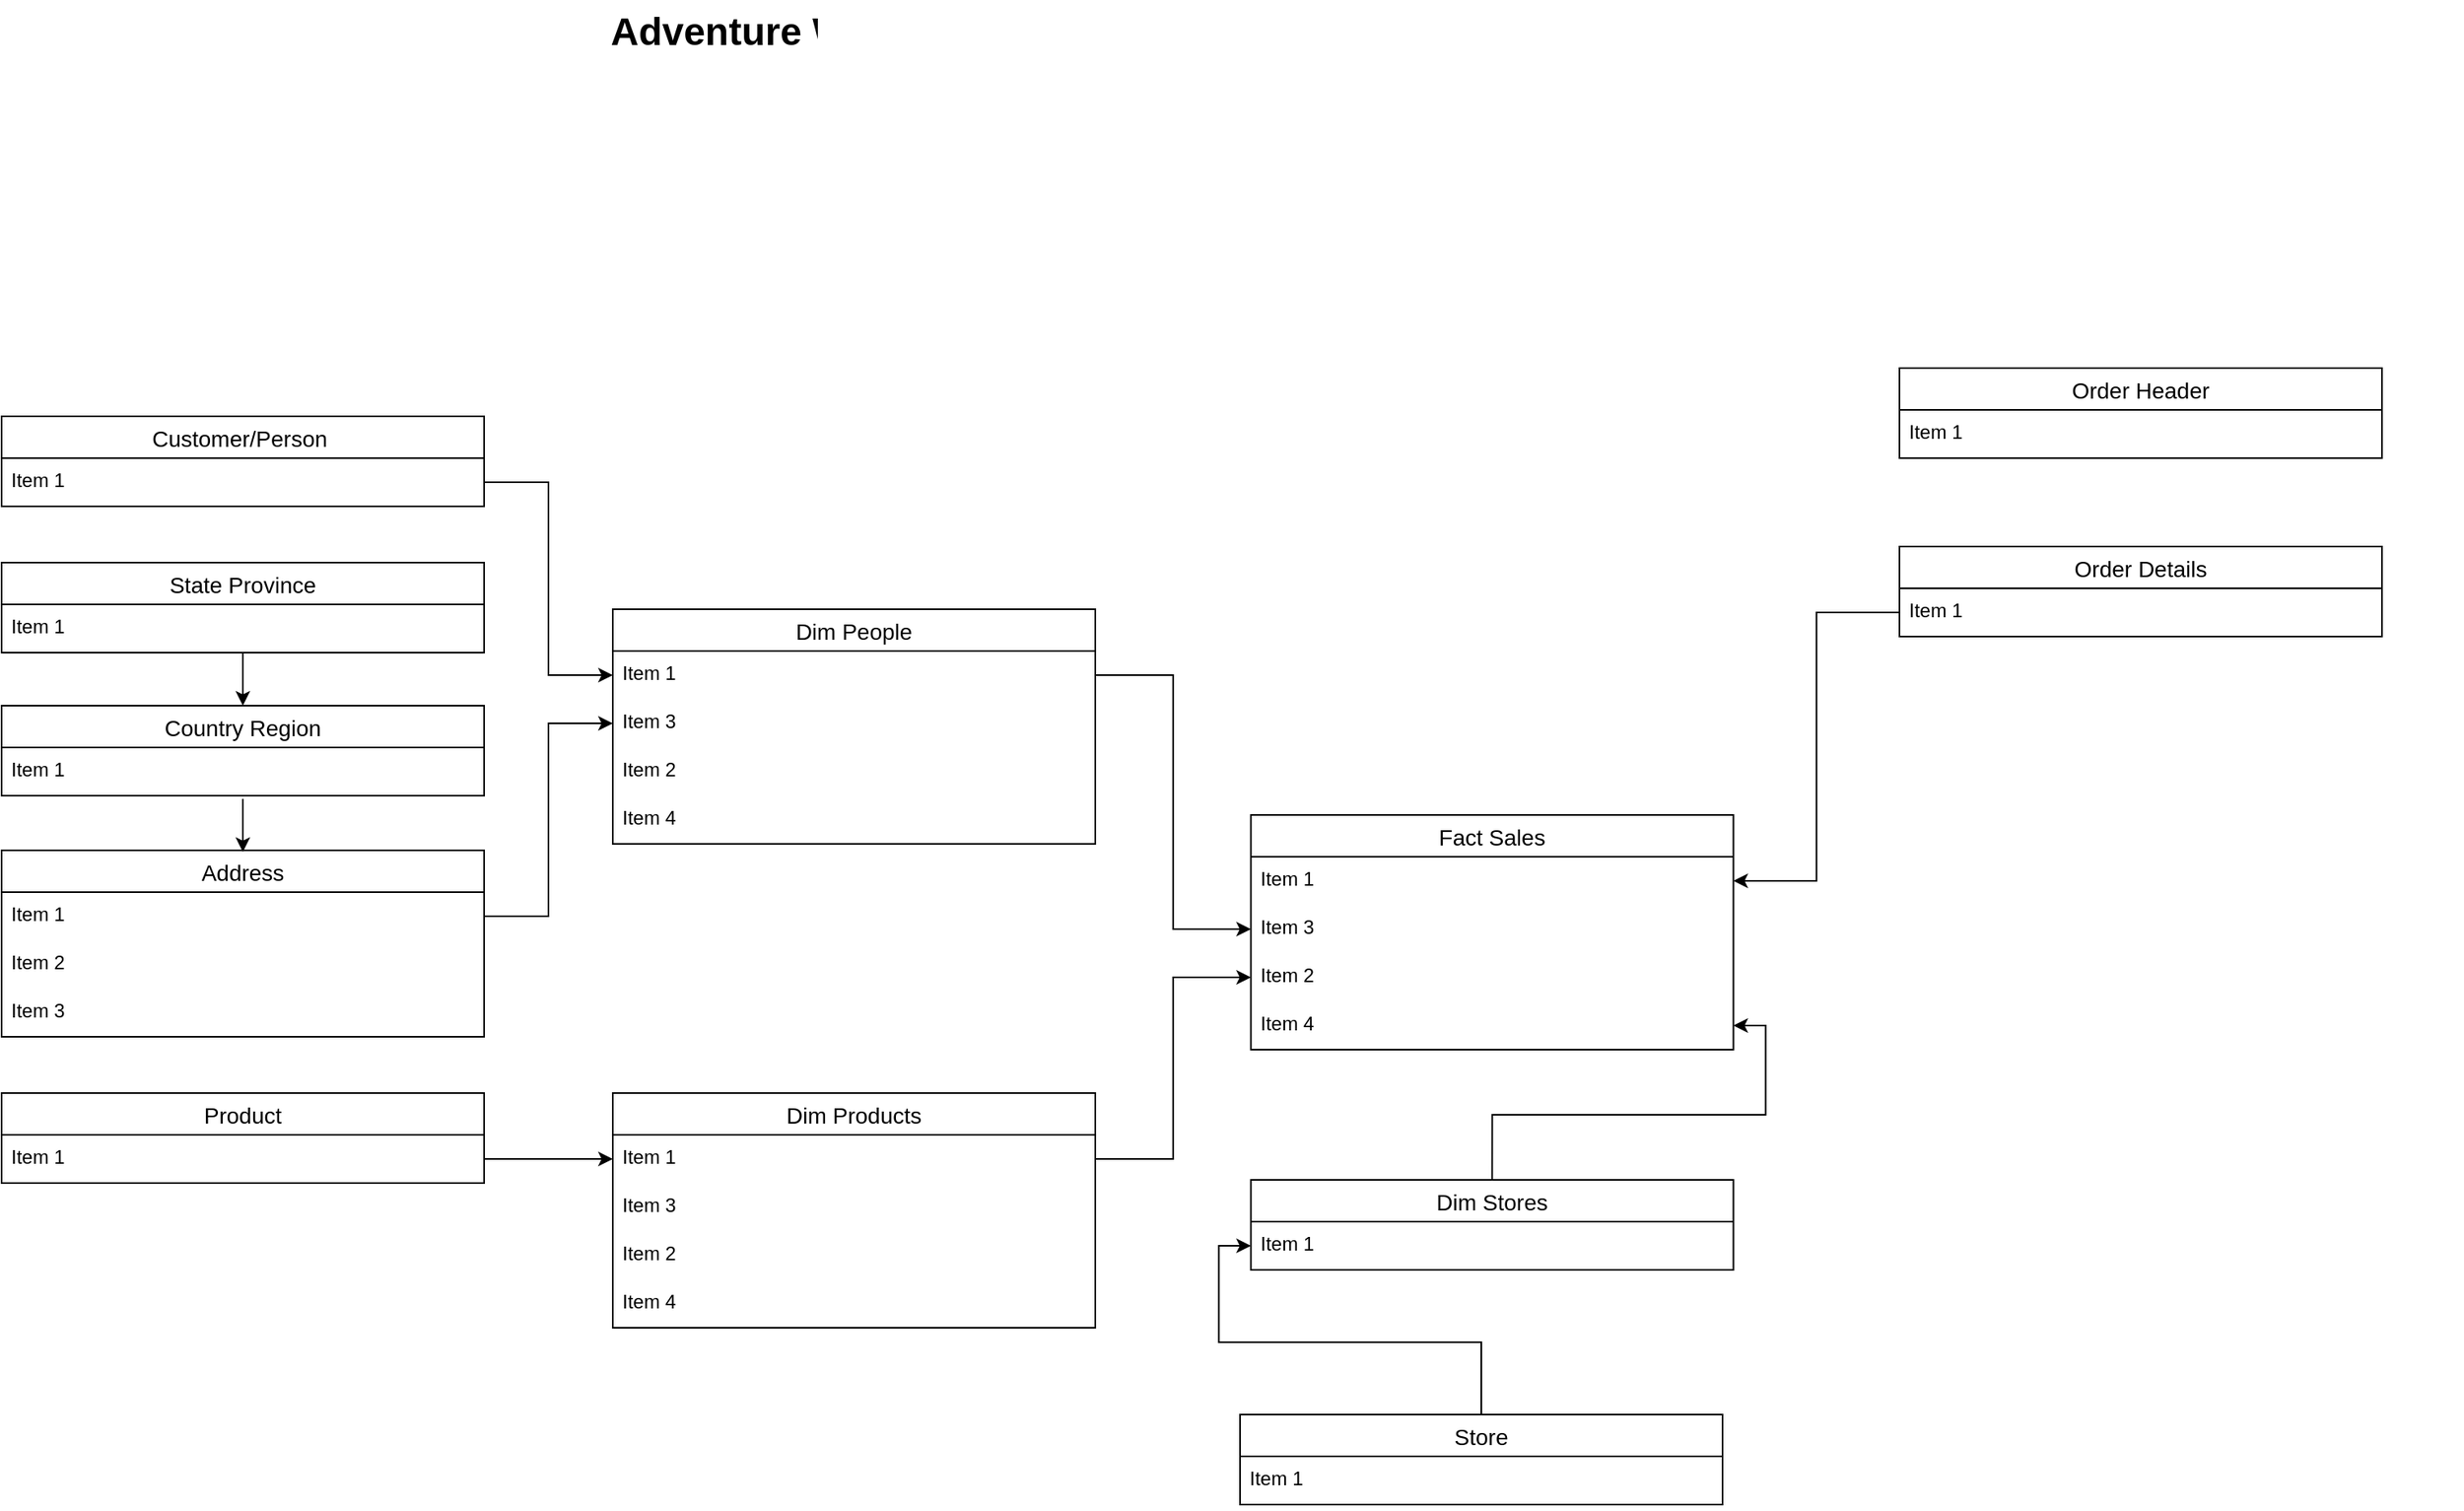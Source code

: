 <mxfile version="20.8.15" type="github">
  <diagram name="Page-1" id="929967ad-93f9-6ef4-fab6-5d389245f69c">
    <mxGraphModel dx="1600" dy="1091" grid="1" gridSize="10" guides="1" tooltips="1" connect="1" arrows="1" fold="1" page="1" pageScale="1.5" pageWidth="1169" pageHeight="826" background="none" math="0" shadow="0">
      <root>
        <mxCell id="0" style=";html=1;" />
        <mxCell id="1" style=";html=1;" parent="0" />
        <mxCell id="1672d66443f91eb5-23" value="Adventure Works - Diagrama Conceitual do Data Warehouse - Vendas" style="text;strokeColor=none;fillColor=none;html=1;fontSize=24;fontStyle=1;verticalAlign=middle;align=center;" parent="1" vertex="1">
          <mxGeometry x="120" y="40" width="1510" height="40" as="geometry" />
        </mxCell>
        <mxCell id="FxJiaOS-in8cvKVXIkGy-2" value="Dim People" style="swimlane;fontStyle=0;childLayout=stackLayout;horizontal=1;startSize=26;horizontalStack=0;resizeParent=1;resizeParentMax=0;resizeLast=0;collapsible=1;marginBottom=0;align=center;fontSize=14;" vertex="1" parent="1">
          <mxGeometry x="480" y="419" width="300" height="146" as="geometry" />
        </mxCell>
        <mxCell id="FxJiaOS-in8cvKVXIkGy-3" value="Item 1" style="text;strokeColor=none;fillColor=none;spacingLeft=4;spacingRight=4;overflow=hidden;rotatable=0;points=[[0,0.5],[1,0.5]];portConstraint=eastwest;fontSize=12;" vertex="1" parent="FxJiaOS-in8cvKVXIkGy-2">
          <mxGeometry y="26" width="300" height="30" as="geometry" />
        </mxCell>
        <mxCell id="FxJiaOS-in8cvKVXIkGy-26" value="Item 3" style="text;strokeColor=none;fillColor=none;spacingLeft=4;spacingRight=4;overflow=hidden;rotatable=0;points=[[0,0.5],[1,0.5]];portConstraint=eastwest;fontSize=12;" vertex="1" parent="FxJiaOS-in8cvKVXIkGy-2">
          <mxGeometry y="56" width="300" height="30" as="geometry" />
        </mxCell>
        <mxCell id="FxJiaOS-in8cvKVXIkGy-4" value="Item 2" style="text;strokeColor=none;fillColor=none;spacingLeft=4;spacingRight=4;overflow=hidden;rotatable=0;points=[[0,0.5],[1,0.5]];portConstraint=eastwest;fontSize=12;" vertex="1" parent="FxJiaOS-in8cvKVXIkGy-2">
          <mxGeometry y="86" width="300" height="30" as="geometry" />
        </mxCell>
        <mxCell id="FxJiaOS-in8cvKVXIkGy-5" value="Item 4" style="text;strokeColor=none;fillColor=none;spacingLeft=4;spacingRight=4;overflow=hidden;rotatable=0;points=[[0,0.5],[1,0.5]];portConstraint=eastwest;fontSize=12;" vertex="1" parent="FxJiaOS-in8cvKVXIkGy-2">
          <mxGeometry y="116" width="300" height="30" as="geometry" />
        </mxCell>
        <mxCell id="FxJiaOS-in8cvKVXIkGy-6" value="Customer/Person " style="swimlane;fontStyle=0;childLayout=stackLayout;horizontal=1;startSize=26;horizontalStack=0;resizeParent=1;resizeParentMax=0;resizeLast=0;collapsible=1;marginBottom=0;align=center;fontSize=14;" vertex="1" parent="1">
          <mxGeometry x="100" y="299" width="300" height="56" as="geometry" />
        </mxCell>
        <mxCell id="FxJiaOS-in8cvKVXIkGy-7" value="Item 1" style="text;strokeColor=none;fillColor=none;spacingLeft=4;spacingRight=4;overflow=hidden;rotatable=0;points=[[0,0.5],[1,0.5]];portConstraint=eastwest;fontSize=12;" vertex="1" parent="FxJiaOS-in8cvKVXIkGy-6">
          <mxGeometry y="26" width="300" height="30" as="geometry" />
        </mxCell>
        <mxCell id="FxJiaOS-in8cvKVXIkGy-60" value="" style="edgeStyle=orthogonalEdgeStyle;rounded=0;orthogonalLoop=1;jettySize=auto;html=1;entryX=0.5;entryY=0;entryDx=0;entryDy=0;" edge="1" parent="1" source="FxJiaOS-in8cvKVXIkGy-10" target="FxJiaOS-in8cvKVXIkGy-14">
          <mxGeometry relative="1" as="geometry" />
        </mxCell>
        <mxCell id="FxJiaOS-in8cvKVXIkGy-10" value="State Province" style="swimlane;fontStyle=0;childLayout=stackLayout;horizontal=1;startSize=26;horizontalStack=0;resizeParent=1;resizeParentMax=0;resizeLast=0;collapsible=1;marginBottom=0;align=center;fontSize=14;" vertex="1" parent="1">
          <mxGeometry x="100" y="390" width="300" height="56" as="geometry" />
        </mxCell>
        <mxCell id="FxJiaOS-in8cvKVXIkGy-11" value="Item 1" style="text;strokeColor=none;fillColor=none;spacingLeft=4;spacingRight=4;overflow=hidden;rotatable=0;points=[[0,0.5],[1,0.5]];portConstraint=eastwest;fontSize=12;" vertex="1" parent="FxJiaOS-in8cvKVXIkGy-10">
          <mxGeometry y="26" width="300" height="30" as="geometry" />
        </mxCell>
        <mxCell id="FxJiaOS-in8cvKVXIkGy-14" value="Country Region" style="swimlane;fontStyle=0;childLayout=stackLayout;horizontal=1;startSize=26;horizontalStack=0;resizeParent=1;resizeParentMax=0;resizeLast=0;collapsible=1;marginBottom=0;align=center;fontSize=14;" vertex="1" parent="1">
          <mxGeometry x="100" y="479" width="300" height="56" as="geometry" />
        </mxCell>
        <mxCell id="FxJiaOS-in8cvKVXIkGy-15" value="Item 1" style="text;strokeColor=none;fillColor=none;spacingLeft=4;spacingRight=4;overflow=hidden;rotatable=0;points=[[0,0.5],[1,0.5]];portConstraint=eastwest;fontSize=12;" vertex="1" parent="FxJiaOS-in8cvKVXIkGy-14">
          <mxGeometry y="26" width="300" height="30" as="geometry" />
        </mxCell>
        <mxCell id="FxJiaOS-in8cvKVXIkGy-18" value="Address" style="swimlane;fontStyle=0;childLayout=stackLayout;horizontal=1;startSize=26;horizontalStack=0;resizeParent=1;resizeParentMax=0;resizeLast=0;collapsible=1;marginBottom=0;align=center;fontSize=14;" vertex="1" parent="1">
          <mxGeometry x="100" y="569" width="300" height="116" as="geometry" />
        </mxCell>
        <mxCell id="FxJiaOS-in8cvKVXIkGy-19" value="Item 1" style="text;strokeColor=none;fillColor=none;spacingLeft=4;spacingRight=4;overflow=hidden;rotatable=0;points=[[0,0.5],[1,0.5]];portConstraint=eastwest;fontSize=12;" vertex="1" parent="FxJiaOS-in8cvKVXIkGy-18">
          <mxGeometry y="26" width="300" height="30" as="geometry" />
        </mxCell>
        <mxCell id="FxJiaOS-in8cvKVXIkGy-20" value="Item 2" style="text;strokeColor=none;fillColor=none;spacingLeft=4;spacingRight=4;overflow=hidden;rotatable=0;points=[[0,0.5],[1,0.5]];portConstraint=eastwest;fontSize=12;" vertex="1" parent="FxJiaOS-in8cvKVXIkGy-18">
          <mxGeometry y="56" width="300" height="30" as="geometry" />
        </mxCell>
        <mxCell id="FxJiaOS-in8cvKVXIkGy-21" value="Item 3" style="text;strokeColor=none;fillColor=none;spacingLeft=4;spacingRight=4;overflow=hidden;rotatable=0;points=[[0,0.5],[1,0.5]];portConstraint=eastwest;fontSize=12;" vertex="1" parent="FxJiaOS-in8cvKVXIkGy-18">
          <mxGeometry y="86" width="300" height="30" as="geometry" />
        </mxCell>
        <mxCell id="FxJiaOS-in8cvKVXIkGy-28" style="edgeStyle=orthogonalEdgeStyle;rounded=0;orthogonalLoop=1;jettySize=auto;html=1;" edge="1" parent="1" source="FxJiaOS-in8cvKVXIkGy-7" target="FxJiaOS-in8cvKVXIkGy-3">
          <mxGeometry relative="1" as="geometry" />
        </mxCell>
        <mxCell id="FxJiaOS-in8cvKVXIkGy-41" style="edgeStyle=orthogonalEdgeStyle;rounded=0;orthogonalLoop=1;jettySize=auto;html=1;exitX=1;exitY=0.5;exitDx=0;exitDy=0;" edge="1" parent="1" source="FxJiaOS-in8cvKVXIkGy-35" target="FxJiaOS-in8cvKVXIkGy-37">
          <mxGeometry relative="1" as="geometry" />
        </mxCell>
        <mxCell id="FxJiaOS-in8cvKVXIkGy-34" value="Product" style="swimlane;fontStyle=0;childLayout=stackLayout;horizontal=1;startSize=26;horizontalStack=0;resizeParent=1;resizeParentMax=0;resizeLast=0;collapsible=1;marginBottom=0;align=center;fontSize=14;" vertex="1" parent="1">
          <mxGeometry x="100" y="720" width="300" height="56" as="geometry" />
        </mxCell>
        <mxCell id="FxJiaOS-in8cvKVXIkGy-35" value="Item 1" style="text;strokeColor=none;fillColor=none;spacingLeft=4;spacingRight=4;overflow=hidden;rotatable=0;points=[[0,0.5],[1,0.5]];portConstraint=eastwest;fontSize=12;" vertex="1" parent="FxJiaOS-in8cvKVXIkGy-34">
          <mxGeometry y="26" width="300" height="30" as="geometry" />
        </mxCell>
        <mxCell id="FxJiaOS-in8cvKVXIkGy-36" value="Dim Products" style="swimlane;fontStyle=0;childLayout=stackLayout;horizontal=1;startSize=26;horizontalStack=0;resizeParent=1;resizeParentMax=0;resizeLast=0;collapsible=1;marginBottom=0;align=center;fontSize=14;" vertex="1" parent="1">
          <mxGeometry x="480" y="720" width="300" height="146" as="geometry" />
        </mxCell>
        <mxCell id="FxJiaOS-in8cvKVXIkGy-37" value="Item 1" style="text;strokeColor=none;fillColor=none;spacingLeft=4;spacingRight=4;overflow=hidden;rotatable=0;points=[[0,0.5],[1,0.5]];portConstraint=eastwest;fontSize=12;" vertex="1" parent="FxJiaOS-in8cvKVXIkGy-36">
          <mxGeometry y="26" width="300" height="30" as="geometry" />
        </mxCell>
        <mxCell id="FxJiaOS-in8cvKVXIkGy-38" value="Item 3" style="text;strokeColor=none;fillColor=none;spacingLeft=4;spacingRight=4;overflow=hidden;rotatable=0;points=[[0,0.5],[1,0.5]];portConstraint=eastwest;fontSize=12;" vertex="1" parent="FxJiaOS-in8cvKVXIkGy-36">
          <mxGeometry y="56" width="300" height="30" as="geometry" />
        </mxCell>
        <mxCell id="FxJiaOS-in8cvKVXIkGy-39" value="Item 2" style="text;strokeColor=none;fillColor=none;spacingLeft=4;spacingRight=4;overflow=hidden;rotatable=0;points=[[0,0.5],[1,0.5]];portConstraint=eastwest;fontSize=12;" vertex="1" parent="FxJiaOS-in8cvKVXIkGy-36">
          <mxGeometry y="86" width="300" height="30" as="geometry" />
        </mxCell>
        <mxCell id="FxJiaOS-in8cvKVXIkGy-40" value="Item 4" style="text;strokeColor=none;fillColor=none;spacingLeft=4;spacingRight=4;overflow=hidden;rotatable=0;points=[[0,0.5],[1,0.5]];portConstraint=eastwest;fontSize=12;" vertex="1" parent="FxJiaOS-in8cvKVXIkGy-36">
          <mxGeometry y="116" width="300" height="30" as="geometry" />
        </mxCell>
        <mxCell id="FxJiaOS-in8cvKVXIkGy-63" style="edgeStyle=orthogonalEdgeStyle;rounded=0;orthogonalLoop=1;jettySize=auto;html=1;exitX=0.5;exitY=0;exitDx=0;exitDy=0;entryX=1;entryY=0.5;entryDx=0;entryDy=0;" edge="1" parent="1" source="FxJiaOS-in8cvKVXIkGy-42" target="FxJiaOS-in8cvKVXIkGy-54">
          <mxGeometry relative="1" as="geometry" />
        </mxCell>
        <mxCell id="FxJiaOS-in8cvKVXIkGy-42" value="Dim Stores" style="swimlane;fontStyle=0;childLayout=stackLayout;horizontal=1;startSize=26;horizontalStack=0;resizeParent=1;resizeParentMax=0;resizeLast=0;collapsible=1;marginBottom=0;align=center;fontSize=14;" vertex="1" parent="1">
          <mxGeometry x="876.75" y="774" width="300" height="56" as="geometry" />
        </mxCell>
        <mxCell id="FxJiaOS-in8cvKVXIkGy-43" value="Item 1" style="text;strokeColor=none;fillColor=none;spacingLeft=4;spacingRight=4;overflow=hidden;rotatable=0;points=[[0,0.5],[1,0.5]];portConstraint=eastwest;fontSize=12;" vertex="1" parent="FxJiaOS-in8cvKVXIkGy-42">
          <mxGeometry y="26" width="300" height="30" as="geometry" />
        </mxCell>
        <mxCell id="FxJiaOS-in8cvKVXIkGy-49" style="edgeStyle=orthogonalEdgeStyle;rounded=0;orthogonalLoop=1;jettySize=auto;html=1;" edge="1" parent="1" source="FxJiaOS-in8cvKVXIkGy-47" target="FxJiaOS-in8cvKVXIkGy-43">
          <mxGeometry relative="1" as="geometry" />
        </mxCell>
        <mxCell id="FxJiaOS-in8cvKVXIkGy-47" value="Store" style="swimlane;fontStyle=0;childLayout=stackLayout;horizontal=1;startSize=26;horizontalStack=0;resizeParent=1;resizeParentMax=0;resizeLast=0;collapsible=1;marginBottom=0;align=center;fontSize=14;" vertex="1" parent="1">
          <mxGeometry x="870" y="920" width="300" height="56" as="geometry" />
        </mxCell>
        <mxCell id="FxJiaOS-in8cvKVXIkGy-48" value="Item 1" style="text;strokeColor=none;fillColor=none;spacingLeft=4;spacingRight=4;overflow=hidden;rotatable=0;points=[[0,0.5],[1,0.5]];portConstraint=eastwest;fontSize=12;" vertex="1" parent="FxJiaOS-in8cvKVXIkGy-47">
          <mxGeometry y="26" width="300" height="30" as="geometry" />
        </mxCell>
        <mxCell id="FxJiaOS-in8cvKVXIkGy-50" value="Fact Sales" style="swimlane;fontStyle=0;childLayout=stackLayout;horizontal=1;startSize=26;horizontalStack=0;resizeParent=1;resizeParentMax=0;resizeLast=0;collapsible=1;marginBottom=0;align=center;fontSize=14;" vertex="1" parent="1">
          <mxGeometry x="876.75" y="547" width="300" height="146" as="geometry" />
        </mxCell>
        <mxCell id="FxJiaOS-in8cvKVXIkGy-51" value="Item 1" style="text;strokeColor=none;fillColor=none;spacingLeft=4;spacingRight=4;overflow=hidden;rotatable=0;points=[[0,0.5],[1,0.5]];portConstraint=eastwest;fontSize=12;" vertex="1" parent="FxJiaOS-in8cvKVXIkGy-50">
          <mxGeometry y="26" width="300" height="30" as="geometry" />
        </mxCell>
        <mxCell id="FxJiaOS-in8cvKVXIkGy-52" value="Item 3" style="text;strokeColor=none;fillColor=none;spacingLeft=4;spacingRight=4;overflow=hidden;rotatable=0;points=[[0,0.5],[1,0.5]];portConstraint=eastwest;fontSize=12;" vertex="1" parent="FxJiaOS-in8cvKVXIkGy-50">
          <mxGeometry y="56" width="300" height="30" as="geometry" />
        </mxCell>
        <mxCell id="FxJiaOS-in8cvKVXIkGy-53" value="Item 2" style="text;strokeColor=none;fillColor=none;spacingLeft=4;spacingRight=4;overflow=hidden;rotatable=0;points=[[0,0.5],[1,0.5]];portConstraint=eastwest;fontSize=12;" vertex="1" parent="FxJiaOS-in8cvKVXIkGy-50">
          <mxGeometry y="86" width="300" height="30" as="geometry" />
        </mxCell>
        <mxCell id="FxJiaOS-in8cvKVXIkGy-54" value="Item 4" style="text;strokeColor=none;fillColor=none;spacingLeft=4;spacingRight=4;overflow=hidden;rotatable=0;points=[[0,0.5],[1,0.5]];portConstraint=eastwest;fontSize=12;" vertex="1" parent="FxJiaOS-in8cvKVXIkGy-50">
          <mxGeometry y="116" width="300" height="30" as="geometry" />
        </mxCell>
        <mxCell id="FxJiaOS-in8cvKVXIkGy-55" value="Order Header" style="swimlane;fontStyle=0;childLayout=stackLayout;horizontal=1;startSize=26;horizontalStack=0;resizeParent=1;resizeParentMax=0;resizeLast=0;collapsible=1;marginBottom=0;align=center;fontSize=14;" vertex="1" parent="1">
          <mxGeometry x="1280" y="269" width="300" height="56" as="geometry" />
        </mxCell>
        <mxCell id="FxJiaOS-in8cvKVXIkGy-56" value="Item 1" style="text;strokeColor=none;fillColor=none;spacingLeft=4;spacingRight=4;overflow=hidden;rotatable=0;points=[[0,0.5],[1,0.5]];portConstraint=eastwest;fontSize=12;" vertex="1" parent="FxJiaOS-in8cvKVXIkGy-55">
          <mxGeometry y="26" width="300" height="30" as="geometry" />
        </mxCell>
        <mxCell id="FxJiaOS-in8cvKVXIkGy-57" value="Order Details" style="swimlane;fontStyle=0;childLayout=stackLayout;horizontal=1;startSize=26;horizontalStack=0;resizeParent=1;resizeParentMax=0;resizeLast=0;collapsible=1;marginBottom=0;align=center;fontSize=14;" vertex="1" parent="1">
          <mxGeometry x="1280" y="380" width="300" height="56" as="geometry" />
        </mxCell>
        <mxCell id="FxJiaOS-in8cvKVXIkGy-58" value="Item 1" style="text;strokeColor=none;fillColor=none;spacingLeft=4;spacingRight=4;overflow=hidden;rotatable=0;points=[[0,0.5],[1,0.5]];portConstraint=eastwest;fontSize=12;" vertex="1" parent="FxJiaOS-in8cvKVXIkGy-57">
          <mxGeometry y="26" width="300" height="30" as="geometry" />
        </mxCell>
        <mxCell id="FxJiaOS-in8cvKVXIkGy-59" style="edgeStyle=orthogonalEdgeStyle;rounded=0;orthogonalLoop=1;jettySize=auto;html=1;" edge="1" parent="1" source="FxJiaOS-in8cvKVXIkGy-19" target="FxJiaOS-in8cvKVXIkGy-26">
          <mxGeometry relative="1" as="geometry" />
        </mxCell>
        <mxCell id="FxJiaOS-in8cvKVXIkGy-62" value="" style="edgeStyle=orthogonalEdgeStyle;rounded=0;orthogonalLoop=1;jettySize=auto;html=1;entryX=0.5;entryY=0;entryDx=0;entryDy=0;" edge="1" parent="1">
          <mxGeometry relative="1" as="geometry">
            <mxPoint x="250" y="537.0" as="sourcePoint" />
            <mxPoint x="250" y="570" as="targetPoint" />
          </mxGeometry>
        </mxCell>
        <mxCell id="FxJiaOS-in8cvKVXIkGy-64" style="edgeStyle=orthogonalEdgeStyle;rounded=0;orthogonalLoop=1;jettySize=auto;html=1;entryX=1;entryY=0.5;entryDx=0;entryDy=0;" edge="1" parent="1" source="FxJiaOS-in8cvKVXIkGy-58" target="FxJiaOS-in8cvKVXIkGy-51">
          <mxGeometry relative="1" as="geometry" />
        </mxCell>
        <mxCell id="FxJiaOS-in8cvKVXIkGy-65" style="edgeStyle=orthogonalEdgeStyle;rounded=0;orthogonalLoop=1;jettySize=auto;html=1;" edge="1" parent="1" source="FxJiaOS-in8cvKVXIkGy-3" target="FxJiaOS-in8cvKVXIkGy-52">
          <mxGeometry relative="1" as="geometry" />
        </mxCell>
        <mxCell id="FxJiaOS-in8cvKVXIkGy-66" style="edgeStyle=orthogonalEdgeStyle;rounded=0;orthogonalLoop=1;jettySize=auto;html=1;" edge="1" parent="1" source="FxJiaOS-in8cvKVXIkGy-37" target="FxJiaOS-in8cvKVXIkGy-53">
          <mxGeometry relative="1" as="geometry" />
        </mxCell>
      </root>
    </mxGraphModel>
  </diagram>
</mxfile>
